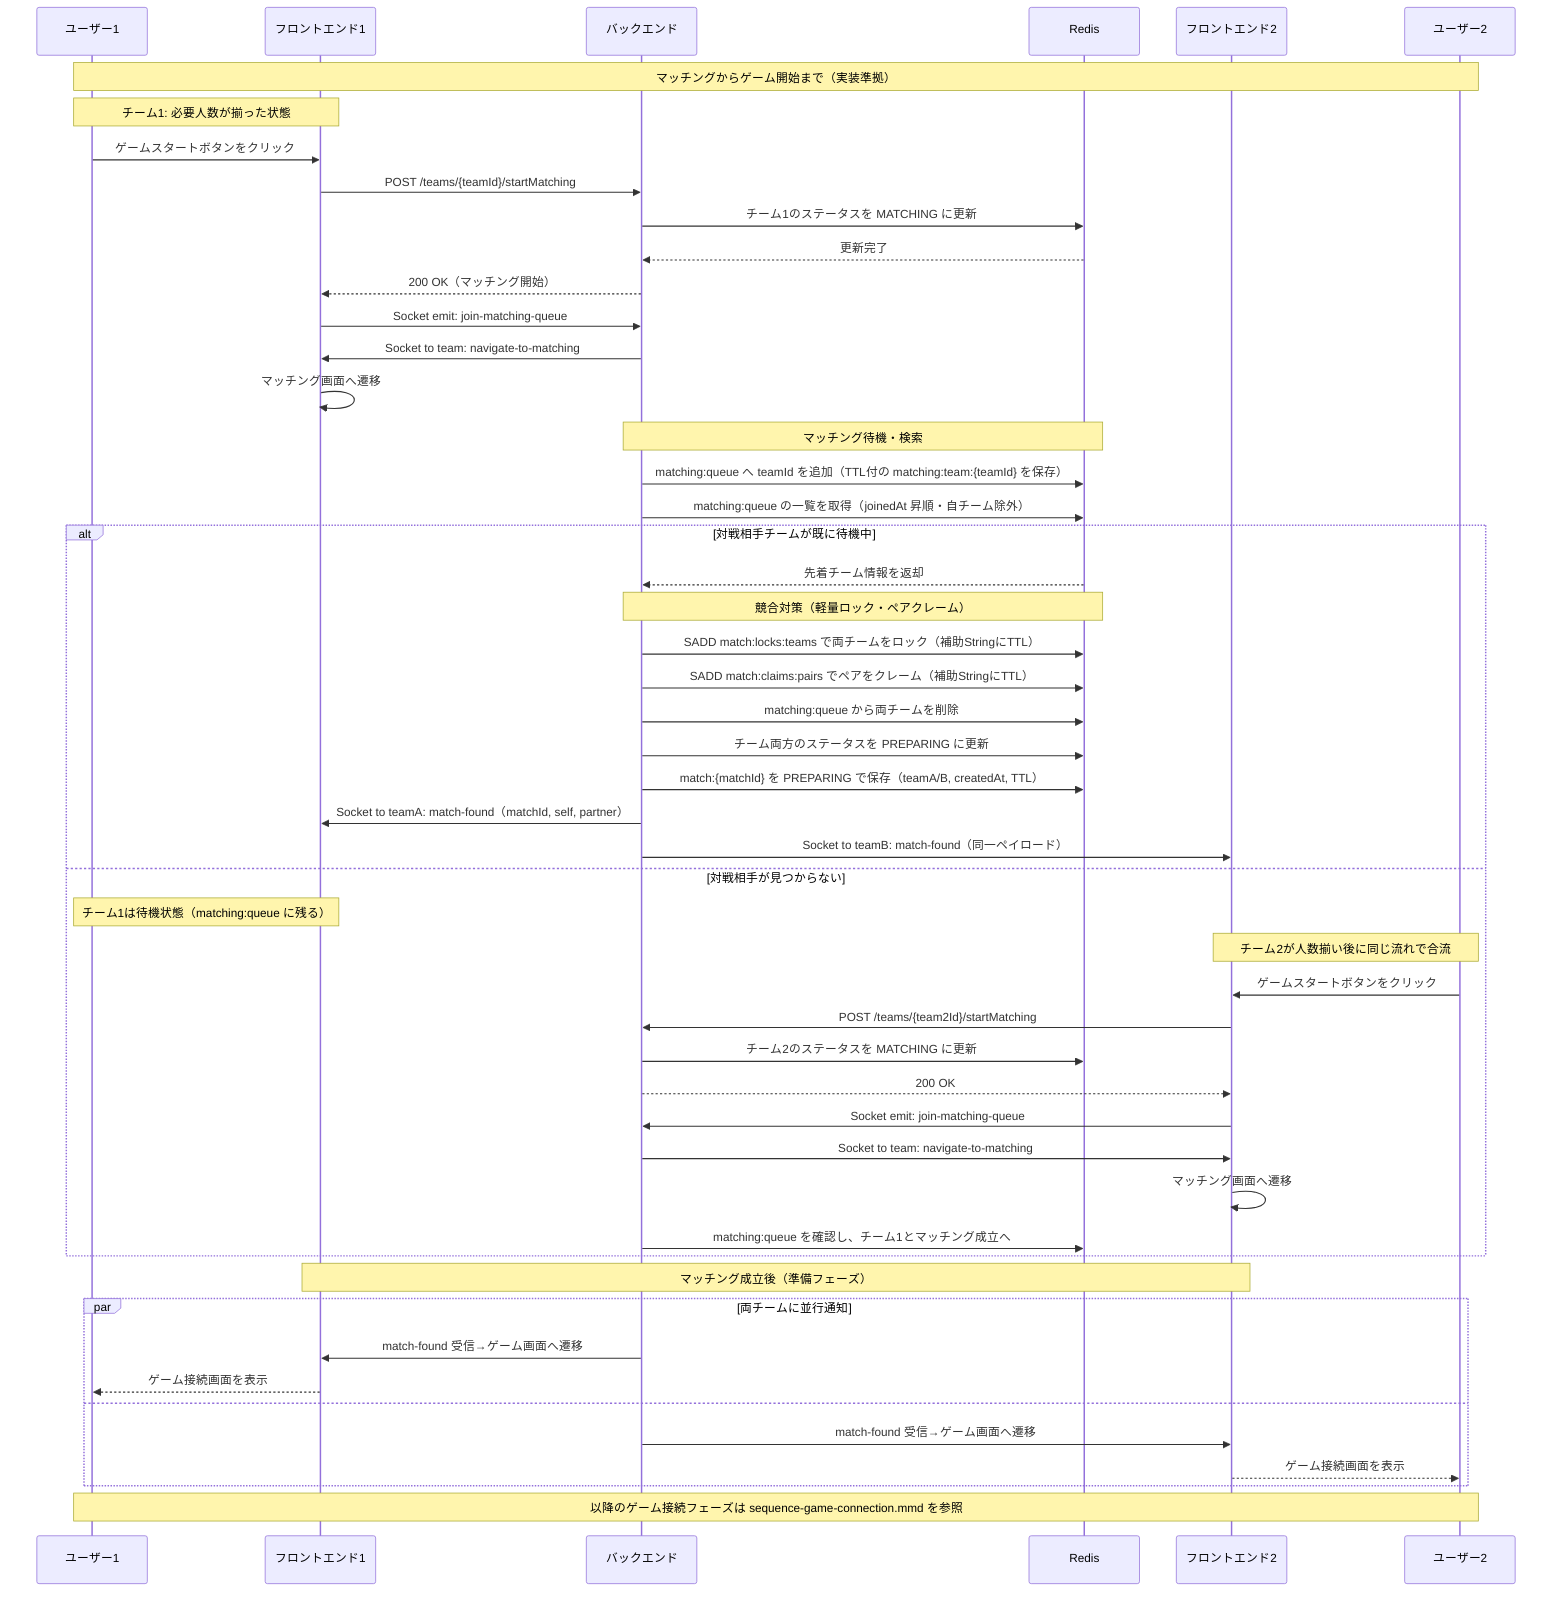 %%{init: {'theme':'default', 'themeVariables': {'primaryColor': '#4f46e5', 'primaryTextColor': '#fff', 'primaryBorderColor': '#3730a3', 'lineColor': '#374151', 'secondaryColor': '#e5e7eb', 'tertiaryColor': '#f3f4f6'}}}%%

sequenceDiagram
    participant U1 as ユーザー1
    participant F1 as フロントエンド1
    participant B as バックエンド
    participant R as Redis
    participant F2 as フロントエンド2
    participant U2 as ユーザー2

    Note over U1,U2: マッチングからゲーム開始まで（実装準拠）

    Note over U1,F1: チーム1: 必要人数が揃った状態
    U1->>F1: ゲームスタートボタンをクリック
    F1->>B: POST /teams/{teamId}/startMatching
    B->>R: チーム1のステータスを MATCHING に更新
    R-->>B: 更新完了
    B-->>F1: 200 OK（マッチング開始）
    F1->>B: Socket emit: join-matching-queue
    B->>F1: Socket to team: navigate-to-matching
    F1->>F1: マッチング画面へ遷移

    Note over B,R: マッチング待機・検索
    B->>R: matching:queue へ teamId を追加（TTL付の matching:team:{teamId} を保存）
    B->>R: matching:queue の一覧を取得（joinedAt 昇順・自チーム除外）

    alt 対戦相手チームが既に待機中
        R-->>B: 先着チーム情報を返却
        Note over B,R: 競合対策（軽量ロック・ペアクレーム）
        B->>R: SADD match:locks:teams で両チームをロック（補助StringにTTL）
        B->>R: SADD match:claims:pairs でペアをクレーム（補助StringにTTL）
        B->>R: matching:queue から両チームを削除
        B->>R: チーム両方のステータスを PREPARING に更新
        B->>R: match:{matchId} を PREPARING で保存（teamA/B, createdAt, TTL）
        B->>F1: Socket to teamA: match-found（matchId, self, partner）
        B->>F2: Socket to teamB: match-found（同一ペイロード）
    else 対戦相手が見つからない
        Note over U1,F1: チーム1は待機状態（matching:queue に残る）
        Note over U2,F2: チーム2が人数揃い後に同じ流れで合流
        U2->>F2: ゲームスタートボタンをクリック
        F2->>B: POST /teams/{team2Id}/startMatching
        B->>R: チーム2のステータスを MATCHING に更新
        B-->>F2: 200 OK
        F2->>B: Socket emit: join-matching-queue
        B->>F2: Socket to team: navigate-to-matching
        F2->>F2: マッチング画面へ遷移
        B->>R: matching:queue を確認し、チーム1とマッチング成立へ
    end

    Note over F1,F2: マッチング成立後（準備フェーズ）
    par 両チームに並行通知
        B->>F1: match-found 受信→ゲーム画面へ遷移
        F1-->>U1: ゲーム接続画面を表示
    and
        B->>F2: match-found 受信→ゲーム画面へ遷移
        F2-->>U2: ゲーム接続画面を表示
    end

    Note over U1,U2: 以降のゲーム接続フェーズは sequence-game-connection.mmd を参照